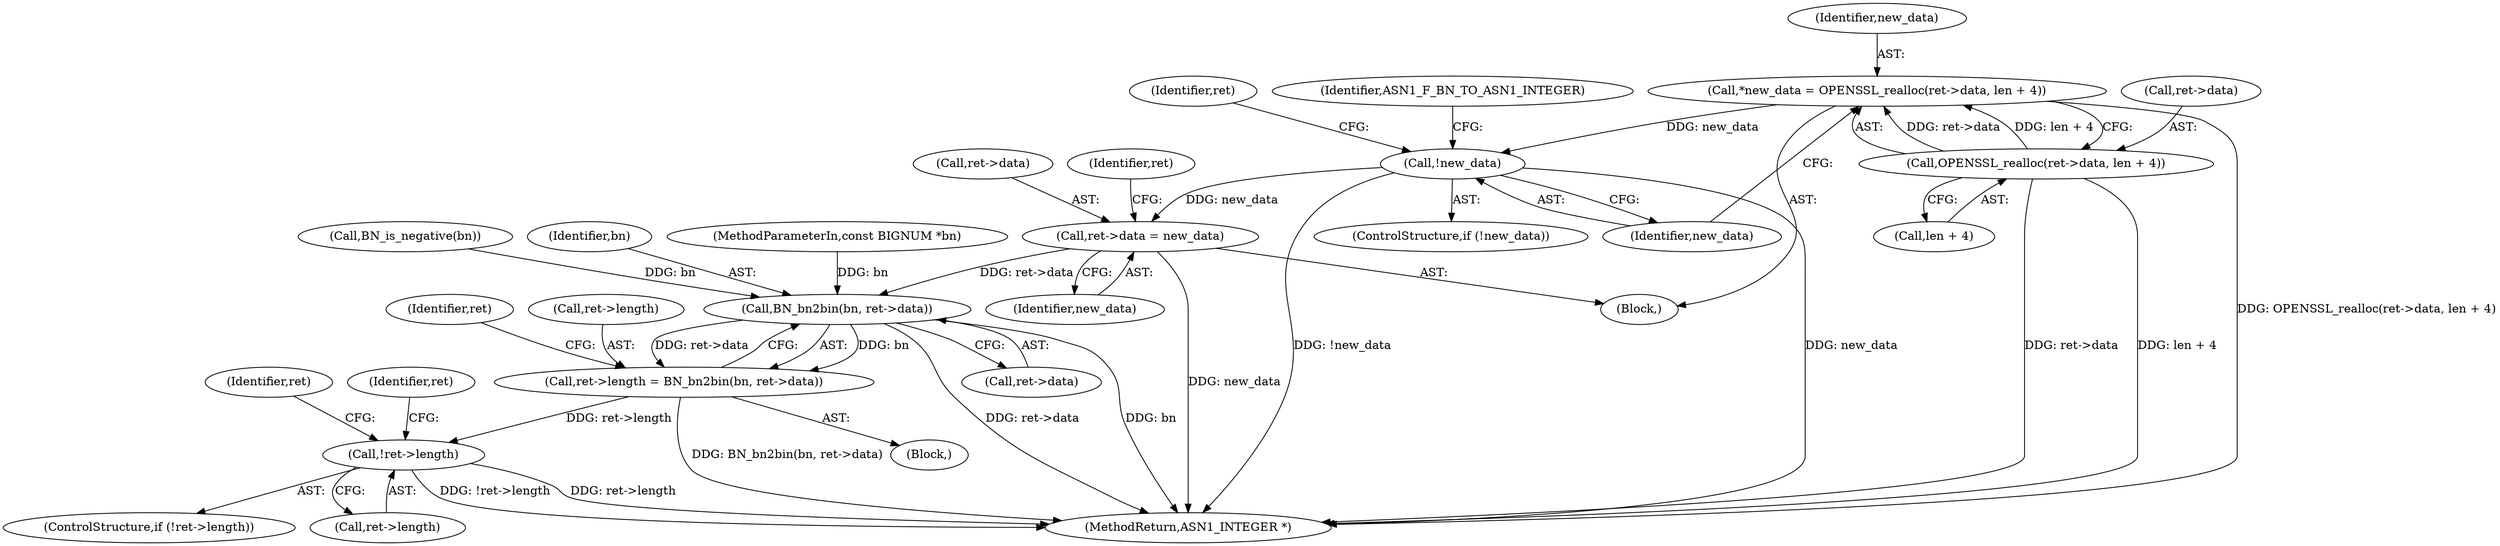 digraph "0_openssl_3661bb4e7934668bd99ca777ea8b30eedfafa871@API" {
"1000156" [label="(Call,*new_data = OPENSSL_realloc(ret->data, len + 4))"];
"1000158" [label="(Call,OPENSSL_realloc(ret->data, len + 4))"];
"1000166" [label="(Call,!new_data)"];
"1000173" [label="(Call,ret->data = new_data)"];
"1000182" [label="(Call,BN_bn2bin(bn, ret->data))"];
"1000178" [label="(Call,ret->length = BN_bn2bin(bn, ret->data))"];
"1000188" [label="(Call,!ret->length)"];
"1000158" [label="(Call,OPENSSL_realloc(ret->data, len + 4))"];
"1000183" [label="(Identifier,bn)"];
"1000174" [label="(Call,ret->data)"];
"1000187" [label="(ControlStructure,if (!ret->length))"];
"1000175" [label="(Identifier,ret)"];
"1000190" [label="(Identifier,ret)"];
"1000178" [label="(Call,ret->length = BN_bn2bin(bn, ret->data))"];
"1000177" [label="(Identifier,new_data)"];
"1000182" [label="(Call,BN_bn2bin(bn, ret->data))"];
"1000179" [label="(Call,ret->length)"];
"1000156" [label="(Call,*new_data = OPENSSL_realloc(ret->data, len + 4))"];
"1000188" [label="(Call,!ret->length)"];
"1000216" [label="(MethodReturn,ASN1_INTEGER *)"];
"1000162" [label="(Call,len + 4)"];
"1000104" [label="(Block,)"];
"1000102" [label="(MethodParameterIn,const BIGNUM *bn)"];
"1000165" [label="(ControlStructure,if (!new_data))"];
"1000189" [label="(Call,ret->length)"];
"1000133" [label="(Call,BN_is_negative(bn))"];
"1000206" [label="(Identifier,ret)"];
"1000159" [label="(Call,ret->data)"];
"1000173" [label="(Call,ret->data = new_data)"];
"1000170" [label="(Identifier,ASN1_F_BN_TO_ASN1_INTEGER)"];
"1000166" [label="(Call,!new_data)"];
"1000157" [label="(Identifier,new_data)"];
"1000180" [label="(Identifier,ret)"];
"1000196" [label="(Identifier,ret)"];
"1000154" [label="(Block,)"];
"1000167" [label="(Identifier,new_data)"];
"1000184" [label="(Call,ret->data)"];
"1000156" -> "1000154"  [label="AST: "];
"1000156" -> "1000158"  [label="CFG: "];
"1000157" -> "1000156"  [label="AST: "];
"1000158" -> "1000156"  [label="AST: "];
"1000167" -> "1000156"  [label="CFG: "];
"1000156" -> "1000216"  [label="DDG: OPENSSL_realloc(ret->data, len + 4)"];
"1000158" -> "1000156"  [label="DDG: ret->data"];
"1000158" -> "1000156"  [label="DDG: len + 4"];
"1000156" -> "1000166"  [label="DDG: new_data"];
"1000158" -> "1000162"  [label="CFG: "];
"1000159" -> "1000158"  [label="AST: "];
"1000162" -> "1000158"  [label="AST: "];
"1000158" -> "1000216"  [label="DDG: ret->data"];
"1000158" -> "1000216"  [label="DDG: len + 4"];
"1000166" -> "1000165"  [label="AST: "];
"1000166" -> "1000167"  [label="CFG: "];
"1000167" -> "1000166"  [label="AST: "];
"1000170" -> "1000166"  [label="CFG: "];
"1000175" -> "1000166"  [label="CFG: "];
"1000166" -> "1000216"  [label="DDG: !new_data"];
"1000166" -> "1000216"  [label="DDG: new_data"];
"1000166" -> "1000173"  [label="DDG: new_data"];
"1000173" -> "1000154"  [label="AST: "];
"1000173" -> "1000177"  [label="CFG: "];
"1000174" -> "1000173"  [label="AST: "];
"1000177" -> "1000173"  [label="AST: "];
"1000180" -> "1000173"  [label="CFG: "];
"1000173" -> "1000216"  [label="DDG: new_data"];
"1000173" -> "1000182"  [label="DDG: ret->data"];
"1000182" -> "1000178"  [label="AST: "];
"1000182" -> "1000184"  [label="CFG: "];
"1000183" -> "1000182"  [label="AST: "];
"1000184" -> "1000182"  [label="AST: "];
"1000178" -> "1000182"  [label="CFG: "];
"1000182" -> "1000216"  [label="DDG: ret->data"];
"1000182" -> "1000216"  [label="DDG: bn"];
"1000182" -> "1000178"  [label="DDG: bn"];
"1000182" -> "1000178"  [label="DDG: ret->data"];
"1000133" -> "1000182"  [label="DDG: bn"];
"1000102" -> "1000182"  [label="DDG: bn"];
"1000178" -> "1000104"  [label="AST: "];
"1000179" -> "1000178"  [label="AST: "];
"1000190" -> "1000178"  [label="CFG: "];
"1000178" -> "1000216"  [label="DDG: BN_bn2bin(bn, ret->data)"];
"1000178" -> "1000188"  [label="DDG: ret->length"];
"1000188" -> "1000187"  [label="AST: "];
"1000188" -> "1000189"  [label="CFG: "];
"1000189" -> "1000188"  [label="AST: "];
"1000196" -> "1000188"  [label="CFG: "];
"1000206" -> "1000188"  [label="CFG: "];
"1000188" -> "1000216"  [label="DDG: !ret->length"];
"1000188" -> "1000216"  [label="DDG: ret->length"];
}
